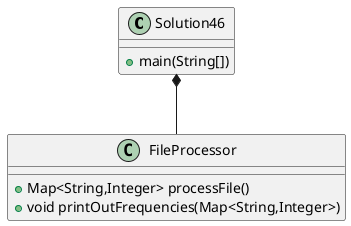 @startuml
'https://plantuml.com/class-diagram

class Solution46{

    +main(String[])

}

class FileProcessor{

    +Map<String,Integer> processFile()
    +void printOutFrequencies(Map<String,Integer>)

}

Solution46 *-- FileProcessor

@enduml